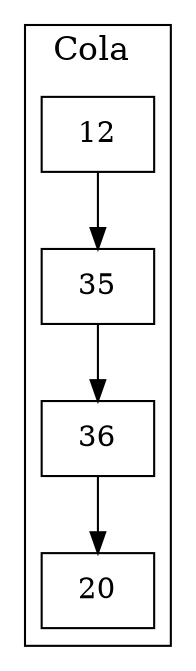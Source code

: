 digraph Lista{
	 node[shape=record];
	 subgraph clusterQueue {
	 label = "Cola ";
	 fontsize = 16;
	12->35
	35->36
	36->20
	}
}